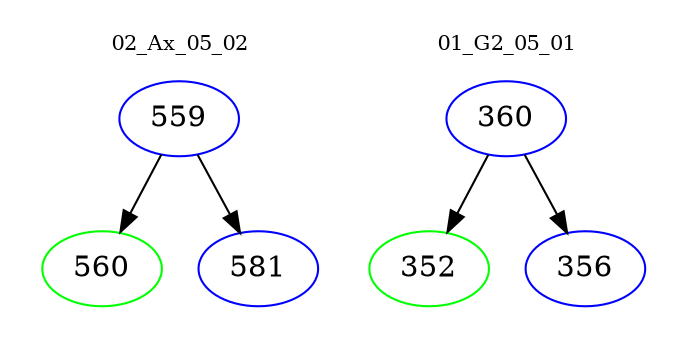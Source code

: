 digraph{
subgraph cluster_0 {
color = white
label = "02_Ax_05_02";
fontsize=10;
T0_559 [label="559", color="blue"]
T0_559 -> T0_560 [color="black"]
T0_560 [label="560", color="green"]
T0_559 -> T0_581 [color="black"]
T0_581 [label="581", color="blue"]
}
subgraph cluster_1 {
color = white
label = "01_G2_05_01";
fontsize=10;
T1_360 [label="360", color="blue"]
T1_360 -> T1_352 [color="black"]
T1_352 [label="352", color="green"]
T1_360 -> T1_356 [color="black"]
T1_356 [label="356", color="blue"]
}
}
